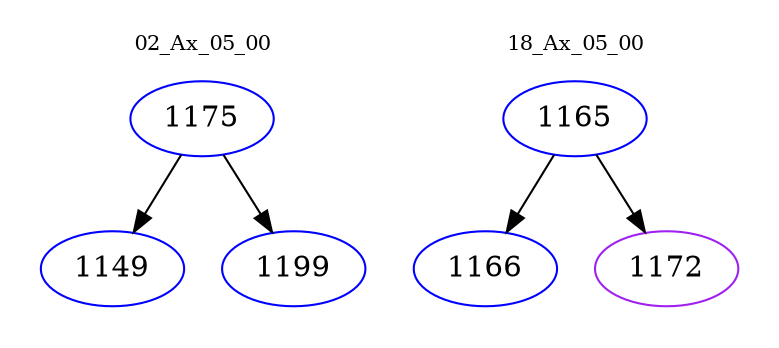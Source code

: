 digraph{
subgraph cluster_0 {
color = white
label = "02_Ax_05_00";
fontsize=10;
T0_1175 [label="1175", color="blue"]
T0_1175 -> T0_1149 [color="black"]
T0_1149 [label="1149", color="blue"]
T0_1175 -> T0_1199 [color="black"]
T0_1199 [label="1199", color="blue"]
}
subgraph cluster_1 {
color = white
label = "18_Ax_05_00";
fontsize=10;
T1_1165 [label="1165", color="blue"]
T1_1165 -> T1_1166 [color="black"]
T1_1166 [label="1166", color="blue"]
T1_1165 -> T1_1172 [color="black"]
T1_1172 [label="1172", color="purple"]
}
}
